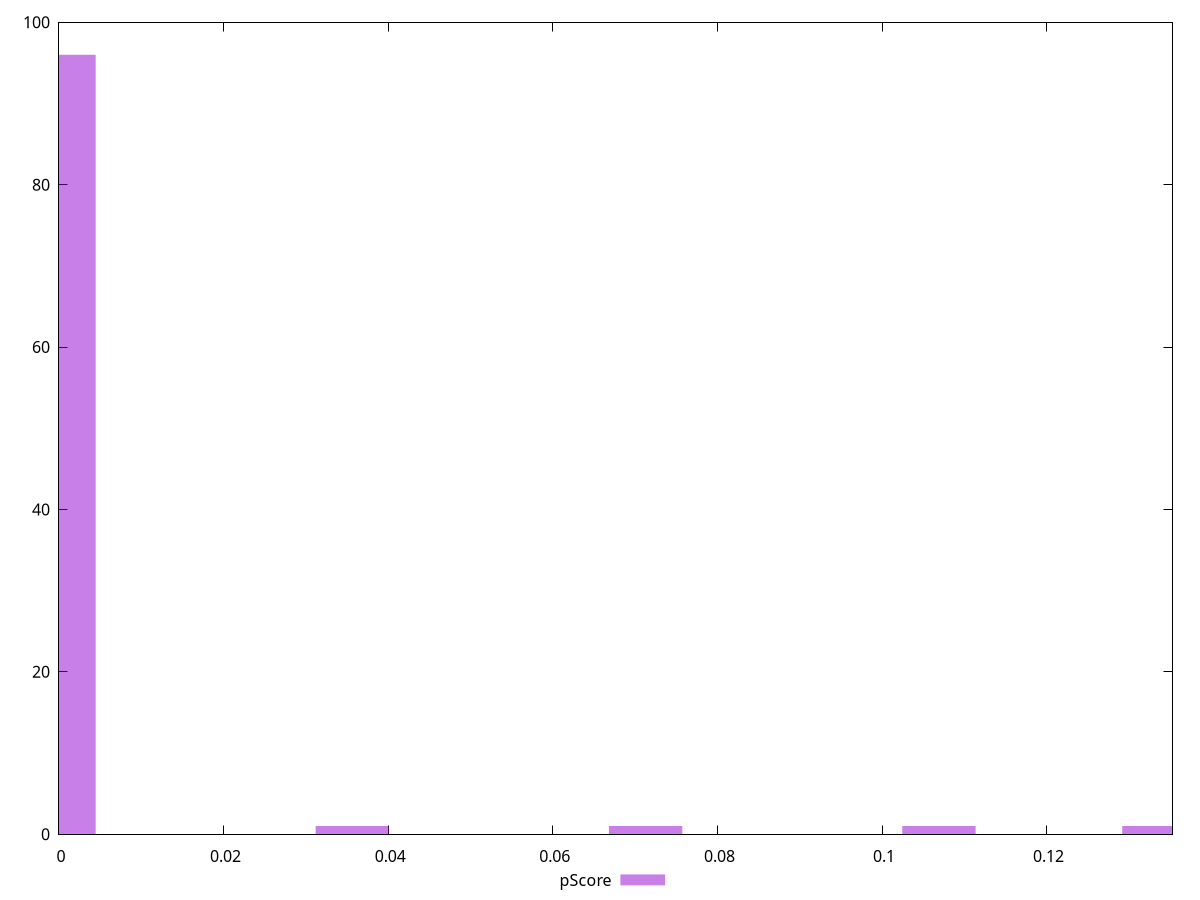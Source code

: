 reset

$pScore <<EOF
0 96
0.07127747360909788 1
0.10691621041364682 1
0.03563873680454894 1
0.1336452630170585 1
EOF

set key outside below
set boxwidth 0.008909684201137235
set xrange [0:0.1352941176470588]
set yrange [0:100]
set trange [0:100]
set style fill transparent solid 0.5 noborder
set terminal svg size 640, 490 enhanced background rgb 'white'
set output "report_00013_2021-02-09T12-04-24.940Z/uses-text-compression/samples/pages+cached/pScore/histogram.svg"

plot $pScore title "pScore" with boxes

reset
